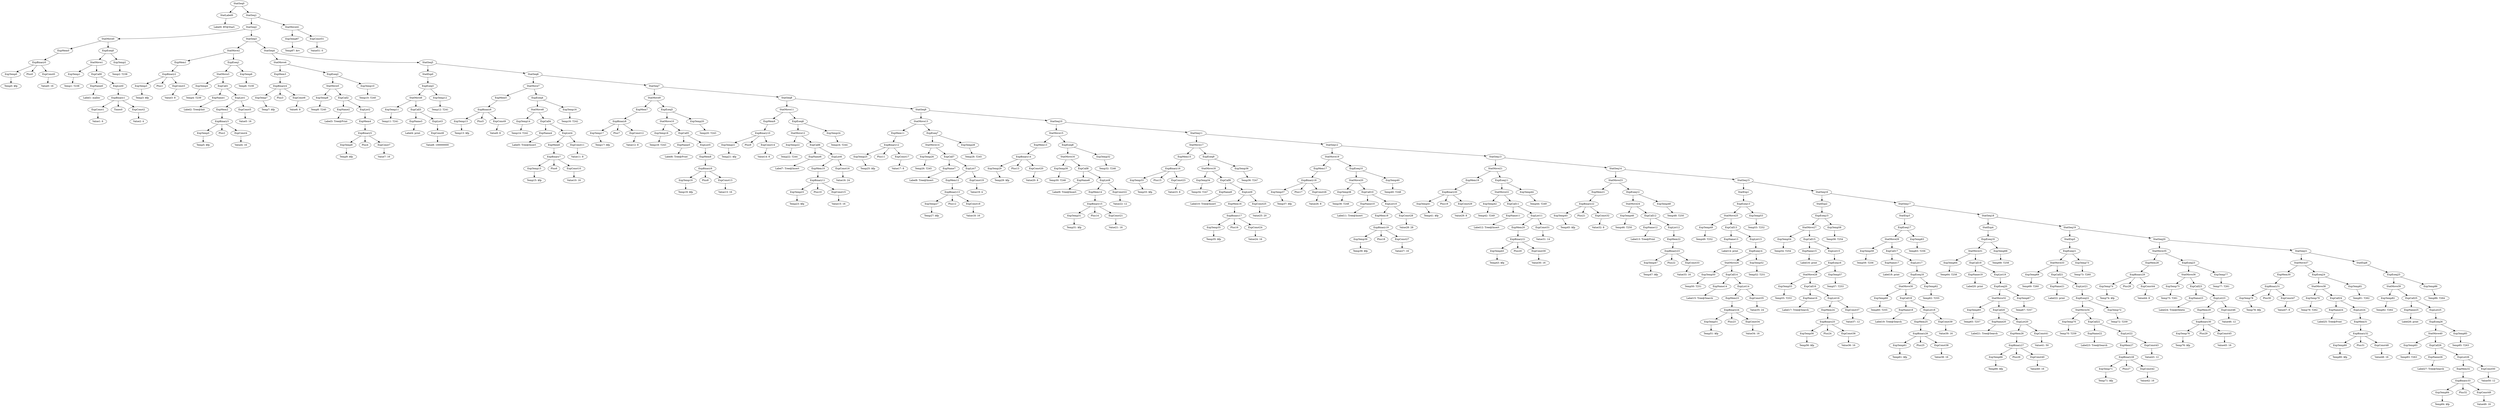 digraph {
	ordering = out;
	StatMove41 -> ExpTemp87;
	StatMove41 -> ExpConst51;
	StatSeq1 -> StatSeq2;
	StatSeq1 -> StatMove41;
	ExpList25 -> ExpEseq26;
	ExpConst50 -> "Value50: 12";
	ExpTemp84 -> "Temp84: $fp";
	ExpCall26 -> ExpName26;
	ExpCall26 -> ExpList26;
	ExpTemp83 -> "Temp83: T263";
	ExpTemp82 -> "Temp82: T264";
	StatSeq21 -> StatMove37;
	StatSeq21 -> StatExp6;
	ExpList24 -> ExpMem31;
	ExpMem31 -> ExpBinary32;
	ExpCall24 -> ExpName24;
	ExpCall24 -> ExpList24;
	ExpName24 -> "Label25: Tree@Print";
	ExpTemp86 -> "Temp86: T264";
	ExpTemp79 -> "Temp79: T262";
	StatMove37 -> ExpMem30;
	StatMove37 -> ExpEseq24;
	ExpMem30 -> ExpBinary31;
	ExpConst47 -> "Value47: 8";
	ExpEseq23 -> StatMove36;
	ExpEseq23 -> ExpTemp77;
	ExpConst46 -> "Value46: 12";
	ExpList23 -> ExpMem29;
	ExpList23 -> ExpConst46;
	ExpMem29 -> ExpBinary30;
	ExpBinary30 -> ExpTemp76;
	ExpBinary30 -> Plus29;
	ExpBinary30 -> ExpConst45;
	ExpConst44 -> "Value44: 8";
	ExpBinary29 -> ExpTemp74;
	ExpBinary29 -> Plus28;
	ExpBinary29 -> ExpConst44;
	StatSeq19 -> StatExp5;
	StatSeq19 -> StatSeq20;
	ExpEseq21 -> StatMove33;
	ExpEseq21 -> ExpTemp73;
	ExpConst43 -> "Value43: 12";
	ExpBinary28 -> ExpTemp71;
	ExpBinary28 -> Plus27;
	ExpBinary28 -> ExpConst42;
	ExpCall25 -> ExpName25;
	ExpCall25 -> ExpList25;
	ExpTemp71 -> "Temp71: $fp";
	ExpName22 -> "Label23: Tree@Search";
	ExpTemp70 -> "Temp70: T259";
	ExpTemp73 -> "Temp73: T260";
	ExpCall21 -> ExpName21;
	ExpCall21 -> ExpList21;
	StatMove33 -> ExpTemp69;
	StatMove33 -> ExpCall21;
	StatSeq18 -> StatExp4;
	StatSeq18 -> StatSeq19;
	StatExp4 -> ExpEseq19;
	ExpTemp68 -> "Temp68: T258";
	ExpList19 -> ExpEseq20;
	ExpTemp66 -> "Temp66: $fp";
	ExpCall20 -> ExpName20;
	ExpCall20 -> ExpList20;
	ExpName19 -> "Label20: print";
	StatMove31 -> ExpTemp64;
	StatMove31 -> ExpCall19;
	StatSeq17 -> StatExp3;
	StatSeq17 -> StatSeq18;
	ExpEseq17 -> StatMove29;
	ExpEseq17 -> ExpTemp63;
	ExpList17 -> ExpEseq18;
	ExpTemp62 -> "Temp62: T255";
	ExpConst39 -> "Value39: 16";
	ExpList18 -> ExpMem25;
	ExpList18 -> ExpConst39;
	ExpName23 -> "Label24: Tree@Delete";
	ExpMem25 -> ExpBinary26;
	ExpCall23 -> ExpName23;
	ExpCall23 -> ExpList23;
	ExpConst38 -> "Value38: 16";
	StatMove35 -> ExpMem28;
	StatMove35 -> ExpEseq23;
	ExpBinary26 -> ExpTemp61;
	ExpBinary26 -> Plus25;
	ExpBinary26 -> ExpConst38;
	ExpCall18 -> ExpName18;
	ExpCall18 -> ExpList18;
	StatMove30 -> ExpTemp60;
	StatMove30 -> ExpCall18;
	ExpMem32 -> ExpBinary33;
	ExpTemp60 -> "Temp60: T255";
	ExpList22 -> ExpMem27;
	ExpList22 -> ExpConst43;
	ExpCall17 -> ExpName17;
	ExpCall17 -> ExpList17;
	StatMove34 -> ExpTemp70;
	StatMove34 -> ExpCall22;
	ExpTemp59 -> "Temp59: T256";
	StatSeq16 -> StatExp2;
	StatSeq16 -> StatSeq17;
	StatExp2 -> ExpEseq15;
	ExpEseq15 -> StatMove27;
	ExpEseq15 -> ExpTemp58;
	ExpList15 -> ExpEseq16;
	ExpConst37 -> "Value37: 12";
	ExpTemp64 -> "Temp64: T258";
	ExpMem24 -> ExpBinary25;
	ExpTemp56 -> "Temp56: $fp";
	ExpCall16 -> ExpName16;
	ExpCall16 -> ExpList16;
	ExpName16 -> "Label17: Tree@Search";
	ExpTemp54 -> "Temp54: T254";
	StatSeq15 -> StatExp1;
	StatSeq15 -> StatSeq16;
	ExpTemp85 -> "Temp85: T263";
	StatExp1 -> ExpEseq13;
	ExpTemp52 -> "Temp52: T251";
	ExpEseq14 -> StatMove26;
	ExpEseq14 -> ExpTemp52;
	ExpCall22 -> ExpName22;
	ExpCall22 -> ExpList22;
	ExpConst35 -> "Value35: 24";
	ExpList14 -> ExpMem23;
	ExpList14 -> ExpConst35;
	ExpBinary25 -> ExpTemp56;
	ExpBinary25 -> Plus24;
	ExpBinary25 -> ExpConst36;
	ExpMem23 -> ExpBinary24;
	ExpConst34 -> "Value34: 16";
	ExpTemp51 -> "Temp51: $fp";
	StatMove29 -> ExpTemp59;
	StatMove29 -> ExpCall17;
	ExpName14 -> "Label15: Tree@Search";
	ExpTemp50 -> "Temp50: T251";
	StatMove25 -> ExpTemp49;
	StatMove25 -> ExpCall13;
	ExpTemp48 -> "Temp48: T250";
	ExpEseq12 -> StatMove24;
	ExpEseq12 -> ExpTemp48;
	ExpConst48 -> "Value48: 16";
	ExpList12 -> ExpMem22;
	ExpTemp65 -> "Temp65: T257";
	ExpCall12 -> ExpName12;
	ExpCall12 -> ExpList12;
	StatMove28 -> ExpTemp55;
	StatMove28 -> ExpCall16;
	ExpName12 -> "Label13: Tree@Print";
	StatMove24 -> ExpTemp46;
	StatMove24 -> ExpCall12;
	ExpConst32 -> "Value32: 8";
	ExpTemp45 -> "Temp45: $fp";
	StatSeq13 -> StatMove21;
	StatSeq13 -> StatSeq14;
	ExpEseq11 -> StatMove22;
	ExpEseq11 -> ExpTemp44;
	ExpConst31 -> "Value31: 14";
	ExpList11 -> ExpMem20;
	ExpList11 -> ExpConst31;
	ExpMem20 -> ExpBinary21;
	ExpConst30 -> "Value30: 16";
	ExpCall5 -> ExpName5;
	ExpCall5 -> ExpList5;
	ExpTemp23 -> "Temp23: $fp";
	ExpEseq25 -> StatMove39;
	ExpEseq25 -> ExpTemp86;
	ExpMem8 -> ExpBinary9;
	StatSeq6 -> StatMove7;
	StatSeq6 -> StatSeq7;
	ExpConst42 -> "Value42: 16";
	StatMove17 -> ExpMem15;
	StatMove17 -> ExpEseq9;
	ExpTemp47 -> "Temp47: $fp";
	ExpConst11 -> "Value11: 8";
	StatMove40 -> ExpTemp83;
	StatMove40 -> ExpCall26;
	ExpCall4 -> ExpName4;
	ExpCall4 -> ExpList4;
	ExpTemp9 -> "Temp9: $fp";
	ExpTemp76 -> "Temp76: $fp";
	ExpTemp14 -> "Temp14: T242";
	StatMove12 -> ExpTemp22;
	StatMove12 -> ExpCall6;
	ExpConst19 -> "Value19: 4";
	ExpTemp16 -> "Temp16: T242";
	ExpBinary6 -> ExpTemp13;
	ExpBinary6 -> Plus5;
	ExpBinary6 -> ExpConst9;
	ExpEseq26 -> StatMove40;
	ExpEseq26 -> ExpTemp85;
	ExpTemp13 -> "Temp13: $fp";
	ExpEseq9 -> StatMove18;
	ExpEseq9 -> ExpTemp36;
	ExpCall19 -> ExpName19;
	ExpCall19 -> ExpList19;
	ExpConst36 -> "Value36: 16";
	StatSeq5 -> StatExp0;
	StatSeq5 -> StatSeq6;
	ExpList3 -> ExpConst8;
	ExpTemp10 -> "Temp10: T240";
	ExpCall6 -> ExpName6;
	ExpCall6 -> ExpList6;
	ExpEseq20 -> StatMove32;
	ExpEseq20 -> ExpTemp67;
	ExpMem10 -> ExpBinary11;
	ExpTemp63 -> "Temp63: T256";
	ExpList7 -> ExpMem12;
	ExpList7 -> ExpConst19;
	ExpName25 -> "Label26: print";
	ExpEseq2 -> StatMove5;
	ExpEseq2 -> ExpTemp10;
	ExpTemp1 -> "Temp1: T238";
	ExpList1 -> ExpMem2;
	ExpList1 -> ExpConst5;
	ExpBinary4 -> ExpTemp7;
	ExpBinary4 -> Plus3;
	ExpBinary4 -> ExpConst6;
	ExpName18 -> "Label19: Tree@Search";
	ExpName13 -> "Label14: print";
	StatMove23 -> ExpMem21;
	StatMove23 -> ExpEseq12;
	ExpTemp35 -> "Temp35: $fp";
	ExpList2 -> ExpMem4;
	StatMove27 -> ExpTemp54;
	StatMove27 -> ExpCall15;
	ExpTemp22 -> "Temp22: T244";
	ExpCall14 -> ExpName14;
	ExpCall14 -> ExpList14;
	ExpName4 -> "Label5: Tree@Insert";
	ExpBinary11 -> ExpTemp23;
	ExpBinary11 -> Plus10;
	ExpBinary11 -> ExpConst15;
	ExpCall13 -> ExpName13;
	ExpCall13 -> ExpList13;
	StatMove9 -> ExpMem7;
	StatMove9 -> ExpEseq5;
	StatMove4 -> ExpMem3;
	StatMove4 -> ExpEseq2;
	StatMove5 -> ExpTemp8;
	StatMove5 -> ExpCall2;
	ExpName26 -> "Label27: Tree@Search";
	ExpTemp78 -> "Temp78: $fp";
	ExpTemp43 -> "Temp43: $fp";
	StatSeq2 -> StatMove0;
	StatSeq2 -> StatSeq3;
	ExpEseq0 -> StatMove1;
	ExpEseq0 -> ExpTemp2;
	ExpTemp11 -> "Temp11: T241";
	ExpTemp17 -> "Temp17: $fp";
	ExpConst3 -> "Value3: 8";
	ExpMem4 -> ExpBinary5;
	StatMove10 -> ExpTemp18;
	StatMove10 -> ExpCall5;
	ExpName10 -> "Label11: Tree@Insert";
	ExpTemp42 -> "Temp42: T249";
	StatSeq20 -> StatMove35;
	StatSeq20 -> StatSeq21;
	ExpEseq13 -> StatMove25;
	ExpEseq13 -> ExpTemp53;
	ExpBinary15 -> ExpTemp31;
	ExpBinary15 -> Plus14;
	ExpBinary15 -> ExpConst21;
	ExpCall0 -> ExpName0;
	ExpCall0 -> ExpList0;
	ExpTemp12 -> "Temp12: T241";
	ExpMem21 -> ExpBinary22;
	ExpConst23 -> "Value23: 8";
	ExpBinary22 -> ExpTemp45;
	ExpBinary22 -> Plus21;
	ExpBinary22 -> ExpConst32;
	ExpTemp33 -> "Temp33: $fp";
	ExpList4 -> ExpMem6;
	ExpList4 -> ExpConst11;
	ExpConst49 -> "Value49: 16";
	ExpTemp27 -> "Temp27: $fp";
	StatMove38 -> ExpTemp79;
	StatMove38 -> ExpCall24;
	StatExp5 -> ExpEseq21;
	ExpBinary0 -> ExpTemp0;
	ExpBinary0 -> Plus0;
	ExpBinary0 -> ExpConst0;
	ExpBinary14 -> ExpTemp29;
	ExpBinary14 -> Plus13;
	ExpBinary14 -> ExpConst20;
	StatMove0 -> ExpMem0;
	StatMove0 -> ExpEseq0;
	ExpTemp2 -> "Temp2: T238";
	StatExp0 -> ExpEseq3;
	ExpCall2 -> ExpName2;
	ExpCall2 -> ExpList2;
	ExpConst2 -> "Value2: 4";
	StatSeq0 -> StatLabel0;
	StatSeq0 -> StatSeq1;
	ExpBinary8 -> ExpTemp17;
	ExpBinary8 -> Plus7;
	ExpBinary8 -> ExpConst12;
	ExpConst5 -> "Value5: 16";
	ExpTemp39 -> "Temp39: $fp";
	ExpTemp57 -> "Temp57: T253";
	ExpTemp5 -> "Temp5: $fp";
	ExpBinary17 -> ExpTemp35;
	ExpBinary17 -> Plus16;
	ExpBinary17 -> ExpConst24;
	ExpName2 -> "Label3: Tree@Print";
	ExpMem22 -> ExpBinary23;
	ExpMem5 -> ExpBinary6;
	ExpMem16 -> ExpBinary17;
	ExpBinary2 -> ExpTemp3;
	ExpBinary2 -> Plus1;
	ExpBinary2 -> ExpConst3;
	ExpTemp53 -> "Temp53: T252";
	ExpTemp19 -> "Temp19: $fp";
	ExpMem9 -> ExpBinary10;
	ExpConst6 -> "Value6: 8";
	ExpTemp58 -> "Temp58: T254";
	ExpMem1 -> ExpBinary2;
	ExpList26 -> ExpMem32;
	ExpList26 -> ExpConst50;
	ExpCall3 -> ExpName3;
	ExpCall3 -> ExpList3;
	ExpConst25 -> "Value25: 20";
	ExpBinary1 -> ExpConst1;
	ExpBinary1 -> Times0;
	ExpBinary1 -> ExpConst2;
	ExpConst10 -> "Value10: 16";
	ExpConst41 -> "Value41: 50";
	ExpConst1 -> "Value1: 6";
	ExpName3 -> "Label4: print";
	ExpList6 -> ExpMem10;
	ExpList6 -> ExpConst16;
	ExpBinary27 -> ExpTemp66;
	ExpBinary27 -> Plus26;
	ExpBinary27 -> ExpConst40;
	StatMove1 -> ExpTemp1;
	StatMove1 -> ExpCall0;
	ExpList20 -> ExpMem26;
	ExpList20 -> ExpConst41;
	ExpConst12 -> "Value12: 8";
	ExpBinary5 -> ExpTemp9;
	ExpBinary5 -> Plus4;
	ExpBinary5 -> ExpConst7;
	ExpBinary7 -> ExpTemp15;
	ExpBinary7 -> Plus6;
	ExpBinary7 -> ExpConst10;
	ExpBinary24 -> ExpTemp51;
	ExpBinary24 -> Plus23;
	ExpBinary24 -> ExpConst34;
	ExpBinary9 -> ExpTemp19;
	ExpBinary9 -> Plus8;
	ExpBinary9 -> ExpConst13;
	ExpTemp8 -> "Temp8: T240";
	ExpMem15 -> ExpBinary16;
	ExpBinary33 -> ExpTemp84;
	ExpBinary33 -> Plus32;
	ExpBinary33 -> ExpConst49;
	ExpName5 -> "Label6: Tree@Print";
	ExpConst26 -> "Value26: 8";
	ExpConst18 -> "Value18: 16";
	ExpTemp77 -> "Temp77: T261";
	ExpName0 -> "Label1: malloc";
	StatExp3 -> ExpEseq17;
	ExpConst8 -> "Value8: 100000000";
	ExpTemp20 -> "Temp20: T243";
	ExpMem28 -> ExpBinary29;
	ExpList16 -> ExpMem24;
	ExpList16 -> ExpConst37;
	ExpName8 -> "Label9: Tree@Insert";
	StatMove2 -> ExpMem1;
	StatMove2 -> ExpEseq1;
	ExpBinary13 -> ExpTemp27;
	ExpBinary13 -> Plus12;
	ExpBinary13 -> ExpConst18;
	StatMove36 -> ExpTemp75;
	StatMove36 -> ExpCall23;
	ExpEseq3 -> StatMove6;
	ExpEseq3 -> ExpTemp12;
	ExpEseq24 -> StatMove38;
	ExpEseq24 -> ExpTemp81;
	ExpTemp25 -> "Temp25: $fp";
	ExpName9 -> "Label10: Tree@Insert";
	StatMove7 -> ExpMem5;
	StatMove7 -> ExpEseq4;
	ExpTemp7 -> "Temp7: $fp";
	ExpTemp74 -> "Temp74: $fp";
	StatLabel0 -> "Label0: BT@Start";
	ExpConst24 -> "Value24: 16";
	ExpConst51 -> "Value51: 0";
	ExpTemp15 -> "Temp15: $fp";
	ExpBinary20 -> ExpTemp41;
	ExpBinary20 -> Plus19;
	ExpBinary20 -> ExpConst29;
	StatMove8 -> ExpTemp14;
	StatMove8 -> ExpCall4;
	ExpTemp28 -> "Temp28: T245";
	ExpList21 -> ExpEseq22;
	ExpTemp61 -> "Temp61: $fp";
	ExpTemp0 -> "Temp0: $fp";
	StatMove19 -> ExpMem17;
	StatMove19 -> ExpEseq10;
	ExpEseq1 -> StatMove3;
	ExpEseq1 -> ExpTemp6;
	ExpName1 -> "Label2: Tree@Init";
	ExpTemp46 -> "Temp46: T250";
	ExpConst13 -> "Value13: 16";
	ExpMem7 -> ExpBinary8;
	ExpTemp72 -> "Temp72: T259";
	StatMove15 -> ExpMem13;
	StatMove15 -> ExpEseq8;
	ExpConst4 -> "Value4: 16";
	ExpBinary12 -> ExpTemp25;
	ExpBinary12 -> Plus11;
	ExpBinary12 -> ExpConst17;
	StatMove6 -> ExpTemp11;
	StatMove6 -> ExpCall3;
	ExpCall1 -> ExpName1;
	ExpCall1 -> ExpList1;
	ExpMem19 -> ExpBinary20;
	ExpTemp80 -> "Temp80: $fp";
	StatMove32 -> ExpTemp65;
	StatMove32 -> ExpCall20;
	StatMove22 -> ExpTemp42;
	StatMove22 -> ExpCall11;
	ExpCall15 -> ExpName15;
	ExpCall15 -> ExpList15;
	StatSeq3 -> StatMove2;
	StatSeq3 -> StatSeq4;
	ExpConst0 -> "Value0: 16";
	ExpTemp55 -> "Temp55: T253";
	ExpBinary21 -> ExpTemp43;
	ExpBinary21 -> Plus20;
	ExpBinary21 -> ExpConst30;
	ExpList9 -> ExpMem16;
	ExpList9 -> ExpConst25;
	ExpEseq4 -> StatMove8;
	ExpEseq4 -> ExpTemp16;
	ExpMem3 -> ExpBinary4;
	ExpTemp81 -> "Temp81: T262";
	StatSeq7 -> StatMove9;
	StatSeq7 -> StatSeq8;
	ExpEseq16 -> StatMove28;
	ExpEseq16 -> ExpTemp57;
	ExpConst27 -> "Value27: 16";
	ExpConst7 -> "Value7: 16";
	ExpTemp21 -> "Temp21: $fp";
	ExpBinary10 -> ExpTemp21;
	ExpBinary10 -> Plus9;
	ExpBinary10 -> ExpConst14;
	ExpConst9 -> "Value9: 8";
	ExpConst14 -> "Value14: 8";
	ExpTemp44 -> "Temp44: T249";
	StatMove11 -> ExpMem9;
	StatMove11 -> ExpEseq6;
	StatMove26 -> ExpTemp50;
	StatMove26 -> ExpCall14;
	ExpMem11 -> ExpBinary12;
	ExpConst15 -> "Value15: 16";
	ExpCall8 -> ExpName8;
	ExpCall8 -> ExpList8;
	ExpMem6 -> ExpBinary7;
	ExpConst16 -> "Value16: 24";
	ExpEseq6 -> StatMove12;
	ExpEseq6 -> ExpTemp24;
	ExpList5 -> ExpMem8;
	ExpTemp31 -> "Temp31: $fp";
	ExpTemp24 -> "Temp24: T244";
	ExpConst29 -> "Value29: 8";
	StatSeq8 -> StatMove11;
	StatSeq8 -> StatSeq9;
	ExpConst17 -> "Value17: 8";
	ExpName20 -> "Label21: Tree@Search";
	StatMove13 -> ExpMem11;
	StatMove13 -> ExpEseq7;
	StatSeq10 -> StatMove15;
	StatSeq10 -> StatSeq11;
	ExpTemp26 -> "Temp26: T245";
	StatMove39 -> ExpTemp82;
	StatMove39 -> ExpCall25;
	ExpTemp41 -> "Temp41: $fp";
	StatMove14 -> ExpTemp26;
	StatMove14 -> ExpCall7;
	ExpCall7 -> ExpName7;
	ExpCall7 -> ExpList7;
	ExpName7 -> "Label8: Tree@Insert";
	ExpMem12 -> ExpBinary13;
	ExpBinary23 -> ExpTemp47;
	ExpBinary23 -> Plus22;
	ExpBinary23 -> ExpConst33;
	StatMove16 -> ExpTemp30;
	StatMove16 -> ExpCall8;
	StatMove3 -> ExpTemp4;
	StatMove3 -> ExpCall1;
	ExpEseq7 -> StatMove14;
	ExpEseq7 -> ExpTemp28;
	ExpBinary16 -> ExpTemp33;
	ExpBinary16 -> Plus15;
	ExpBinary16 -> ExpConst23;
	ExpTemp18 -> "Temp18: T243";
	ExpConst28 -> "Value28: 28";
	ExpList13 -> ExpEseq14;
	StatSeq9 -> StatMove13;
	StatSeq9 -> StatSeq10;
	ExpTemp29 -> "Temp29: $fp";
	ExpConst20 -> "Value20: 8";
	ExpEseq22 -> StatMove34;
	ExpEseq22 -> ExpTemp72;
	StatSeq14 -> StatMove23;
	StatSeq14 -> StatSeq15;
	ExpMem13 -> ExpBinary14;
	ExpTemp30 -> "Temp30: T246";
	ExpTemp49 -> "Temp49: T252";
	ExpConst33 -> "Value33: 16";
	ExpConst21 -> "Value21: 16";
	ExpCall9 -> ExpName9;
	ExpCall9 -> ExpList9;
	ExpBinary32 -> ExpTemp80;
	ExpBinary32 -> Plus31;
	ExpBinary32 -> ExpConst48;
	ExpMem14 -> ExpBinary15;
	ExpTemp75 -> "Temp75: T261";
	ExpList8 -> ExpMem14;
	ExpList8 -> ExpConst22;
	ExpList0 -> ExpBinary1;
	ExpConst22 -> "Value22: 12";
	ExpConst45 -> "Value45: 16";
	ExpTemp67 -> "Temp67: T257";
	ExpBinary3 -> ExpTemp5;
	ExpBinary3 -> Plus2;
	ExpBinary3 -> ExpConst4;
	ExpTemp40 -> "Temp40: T248";
	StatExp6 -> ExpEseq25;
	ExpConst40 -> "Value40: 16";
	ExpEseq8 -> StatMove16;
	ExpEseq8 -> ExpTemp32;
	ExpTemp87 -> "Temp87: $rv";
	ExpTemp32 -> "Temp32: T246";
	ExpTemp4 -> "Temp4: T239";
	StatSeq12 -> StatMove19;
	StatSeq12 -> StatSeq13;
	ExpTemp34 -> "Temp34: T247";
	StatMove18 -> ExpTemp34;
	StatMove18 -> ExpCall9;
	ExpEseq18 -> StatMove30;
	ExpEseq18 -> ExpTemp62;
	StatSeq4 -> StatMove4;
	StatSeq4 -> StatSeq5;
	ExpMem0 -> ExpBinary0;
	ExpTemp36 -> "Temp36: T247";
	ExpMem2 -> ExpBinary3;
	StatSeq11 -> StatMove17;
	StatSeq11 -> StatSeq12;
	ExpTemp69 -> "Temp69: T260";
	ExpTemp37 -> "Temp37: $fp";
	ExpTemp3 -> "Temp3: $fp";
	ExpTemp6 -> "Temp6: T239";
	ExpBinary18 -> ExpTemp37;
	ExpBinary18 -> Plus17;
	ExpBinary18 -> ExpConst26;
	ExpMem17 -> ExpBinary18;
	ExpBinary31 -> ExpTemp78;
	ExpBinary31 -> Plus30;
	ExpBinary31 -> ExpConst47;
	ExpName6 -> "Label7: Tree@Insert";
	ExpTemp38 -> "Temp38: T248";
	ExpEseq19 -> StatMove31;
	ExpEseq19 -> ExpTemp68;
	StatMove20 -> ExpTemp38;
	StatMove20 -> ExpCall10;
	ExpName21 -> "Label22: print";
	ExpMem26 -> ExpBinary27;
	ExpCall10 -> ExpName10;
	ExpCall10 -> ExpList10;
	ExpBinary19 -> ExpTemp39;
	ExpBinary19 -> Plus18;
	ExpBinary19 -> ExpConst27;
	ExpEseq5 -> StatMove10;
	ExpEseq5 -> ExpTemp20;
	ExpMem18 -> ExpBinary19;
	ExpList10 -> ExpMem18;
	ExpList10 -> ExpConst28;
	ExpName15 -> "Label16: print";
	ExpEseq10 -> StatMove20;
	ExpEseq10 -> ExpTemp40;
	ExpMem27 -> ExpBinary28;
	StatMove21 -> ExpMem19;
	StatMove21 -> ExpEseq11;
	ExpName11 -> "Label12: Tree@Insert";
	ExpName17 -> "Label18: print";
	ExpCall11 -> ExpName11;
	ExpCall11 -> ExpList11;
}

